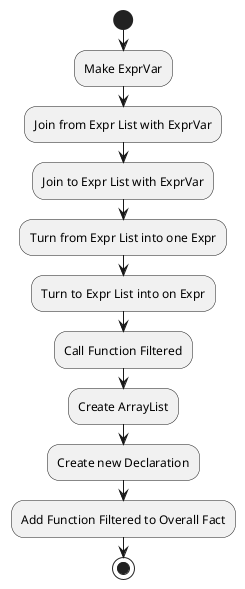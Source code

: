 @startuml
start
:Make ExprVar;
:Join from Expr List with ExprVar;
:Join to Expr List with ExprVar;
:Turn from Expr List into one Expr;
:Turn to Expr List into on Expr;
:Call Function Filtered;
:Create ArrayList;
:Create new Declaration;
:Add Function Filtered to Overall Fact;
stop
@enduml
